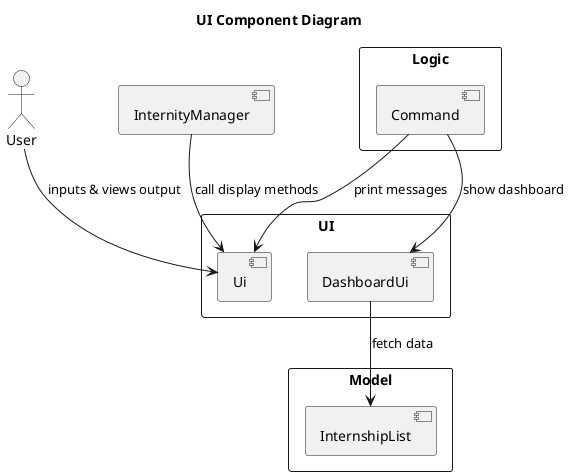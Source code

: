 @startuml
title UI Component Diagram

actor User

rectangle "Logic" {
    [Command]
}

rectangle "Model" {
    [InternshipList]
}

rectangle "UI" {
    [Ui]
    [DashboardUi]
}

User --> [Ui] : inputs & views output
[InternityManager] --> [Ui] : call display methods
[Command] --> [Ui] : print messages
[Command] --> [DashboardUi] : show dashboard
[DashboardUi] --> [InternshipList] : fetch data

@enduml
